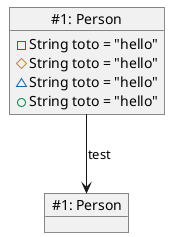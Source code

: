 {
  "sha1": "7x9dujrcne1bw6q0zbg2nnqmtjj6d2l",
  "insertion": {
    "when": "2024-05-30T20:48:21.298Z",
    "user": "plantuml@gmail.com"
  }
}
@startuml
object "~#1: Person" as p1
skinparam classAttributeIconSize 12
'skinparam classBackgroundColor #DFDCD3
p1 : -String toto = "hello"
p1 : #String toto = "hello"
p1 : ~String toto = "hello"
p1 : +String toto = "hello"

object "~#1: Person" as p2

p1 --> p2 : test

@enduml
